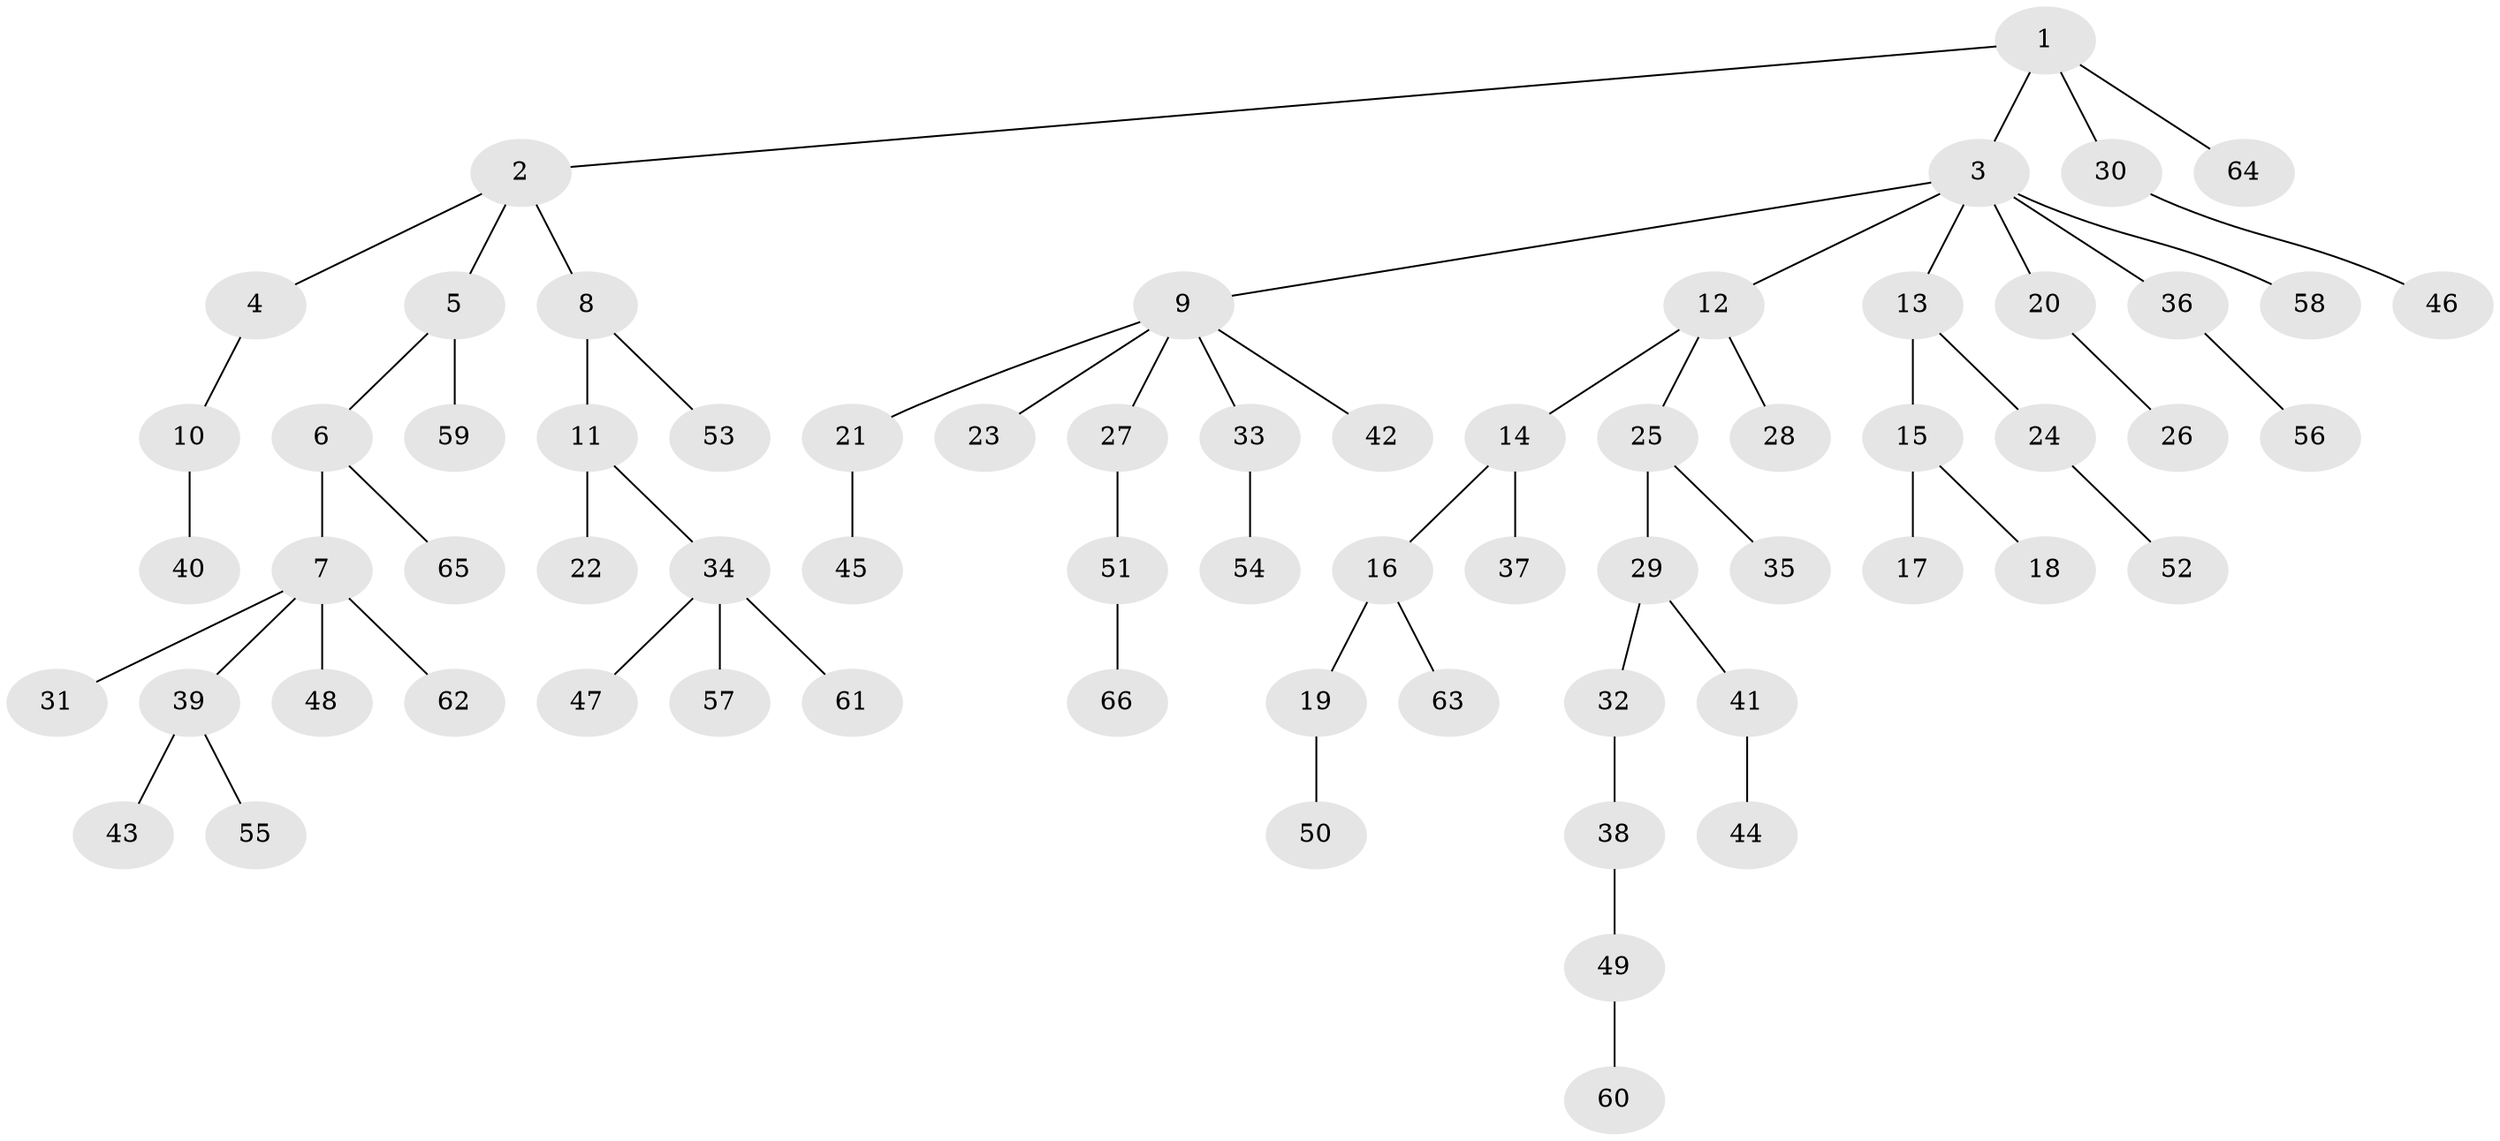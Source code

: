 // Generated by graph-tools (version 1.1) at 2025/36/03/09/25 02:36:44]
// undirected, 66 vertices, 65 edges
graph export_dot {
graph [start="1"]
  node [color=gray90,style=filled];
  1;
  2;
  3;
  4;
  5;
  6;
  7;
  8;
  9;
  10;
  11;
  12;
  13;
  14;
  15;
  16;
  17;
  18;
  19;
  20;
  21;
  22;
  23;
  24;
  25;
  26;
  27;
  28;
  29;
  30;
  31;
  32;
  33;
  34;
  35;
  36;
  37;
  38;
  39;
  40;
  41;
  42;
  43;
  44;
  45;
  46;
  47;
  48;
  49;
  50;
  51;
  52;
  53;
  54;
  55;
  56;
  57;
  58;
  59;
  60;
  61;
  62;
  63;
  64;
  65;
  66;
  1 -- 2;
  1 -- 3;
  1 -- 30;
  1 -- 64;
  2 -- 4;
  2 -- 5;
  2 -- 8;
  3 -- 9;
  3 -- 12;
  3 -- 13;
  3 -- 20;
  3 -- 36;
  3 -- 58;
  4 -- 10;
  5 -- 6;
  5 -- 59;
  6 -- 7;
  6 -- 65;
  7 -- 31;
  7 -- 39;
  7 -- 48;
  7 -- 62;
  8 -- 11;
  8 -- 53;
  9 -- 21;
  9 -- 23;
  9 -- 27;
  9 -- 33;
  9 -- 42;
  10 -- 40;
  11 -- 22;
  11 -- 34;
  12 -- 14;
  12 -- 25;
  12 -- 28;
  13 -- 15;
  13 -- 24;
  14 -- 16;
  14 -- 37;
  15 -- 17;
  15 -- 18;
  16 -- 19;
  16 -- 63;
  19 -- 50;
  20 -- 26;
  21 -- 45;
  24 -- 52;
  25 -- 29;
  25 -- 35;
  27 -- 51;
  29 -- 32;
  29 -- 41;
  30 -- 46;
  32 -- 38;
  33 -- 54;
  34 -- 47;
  34 -- 57;
  34 -- 61;
  36 -- 56;
  38 -- 49;
  39 -- 43;
  39 -- 55;
  41 -- 44;
  49 -- 60;
  51 -- 66;
}
